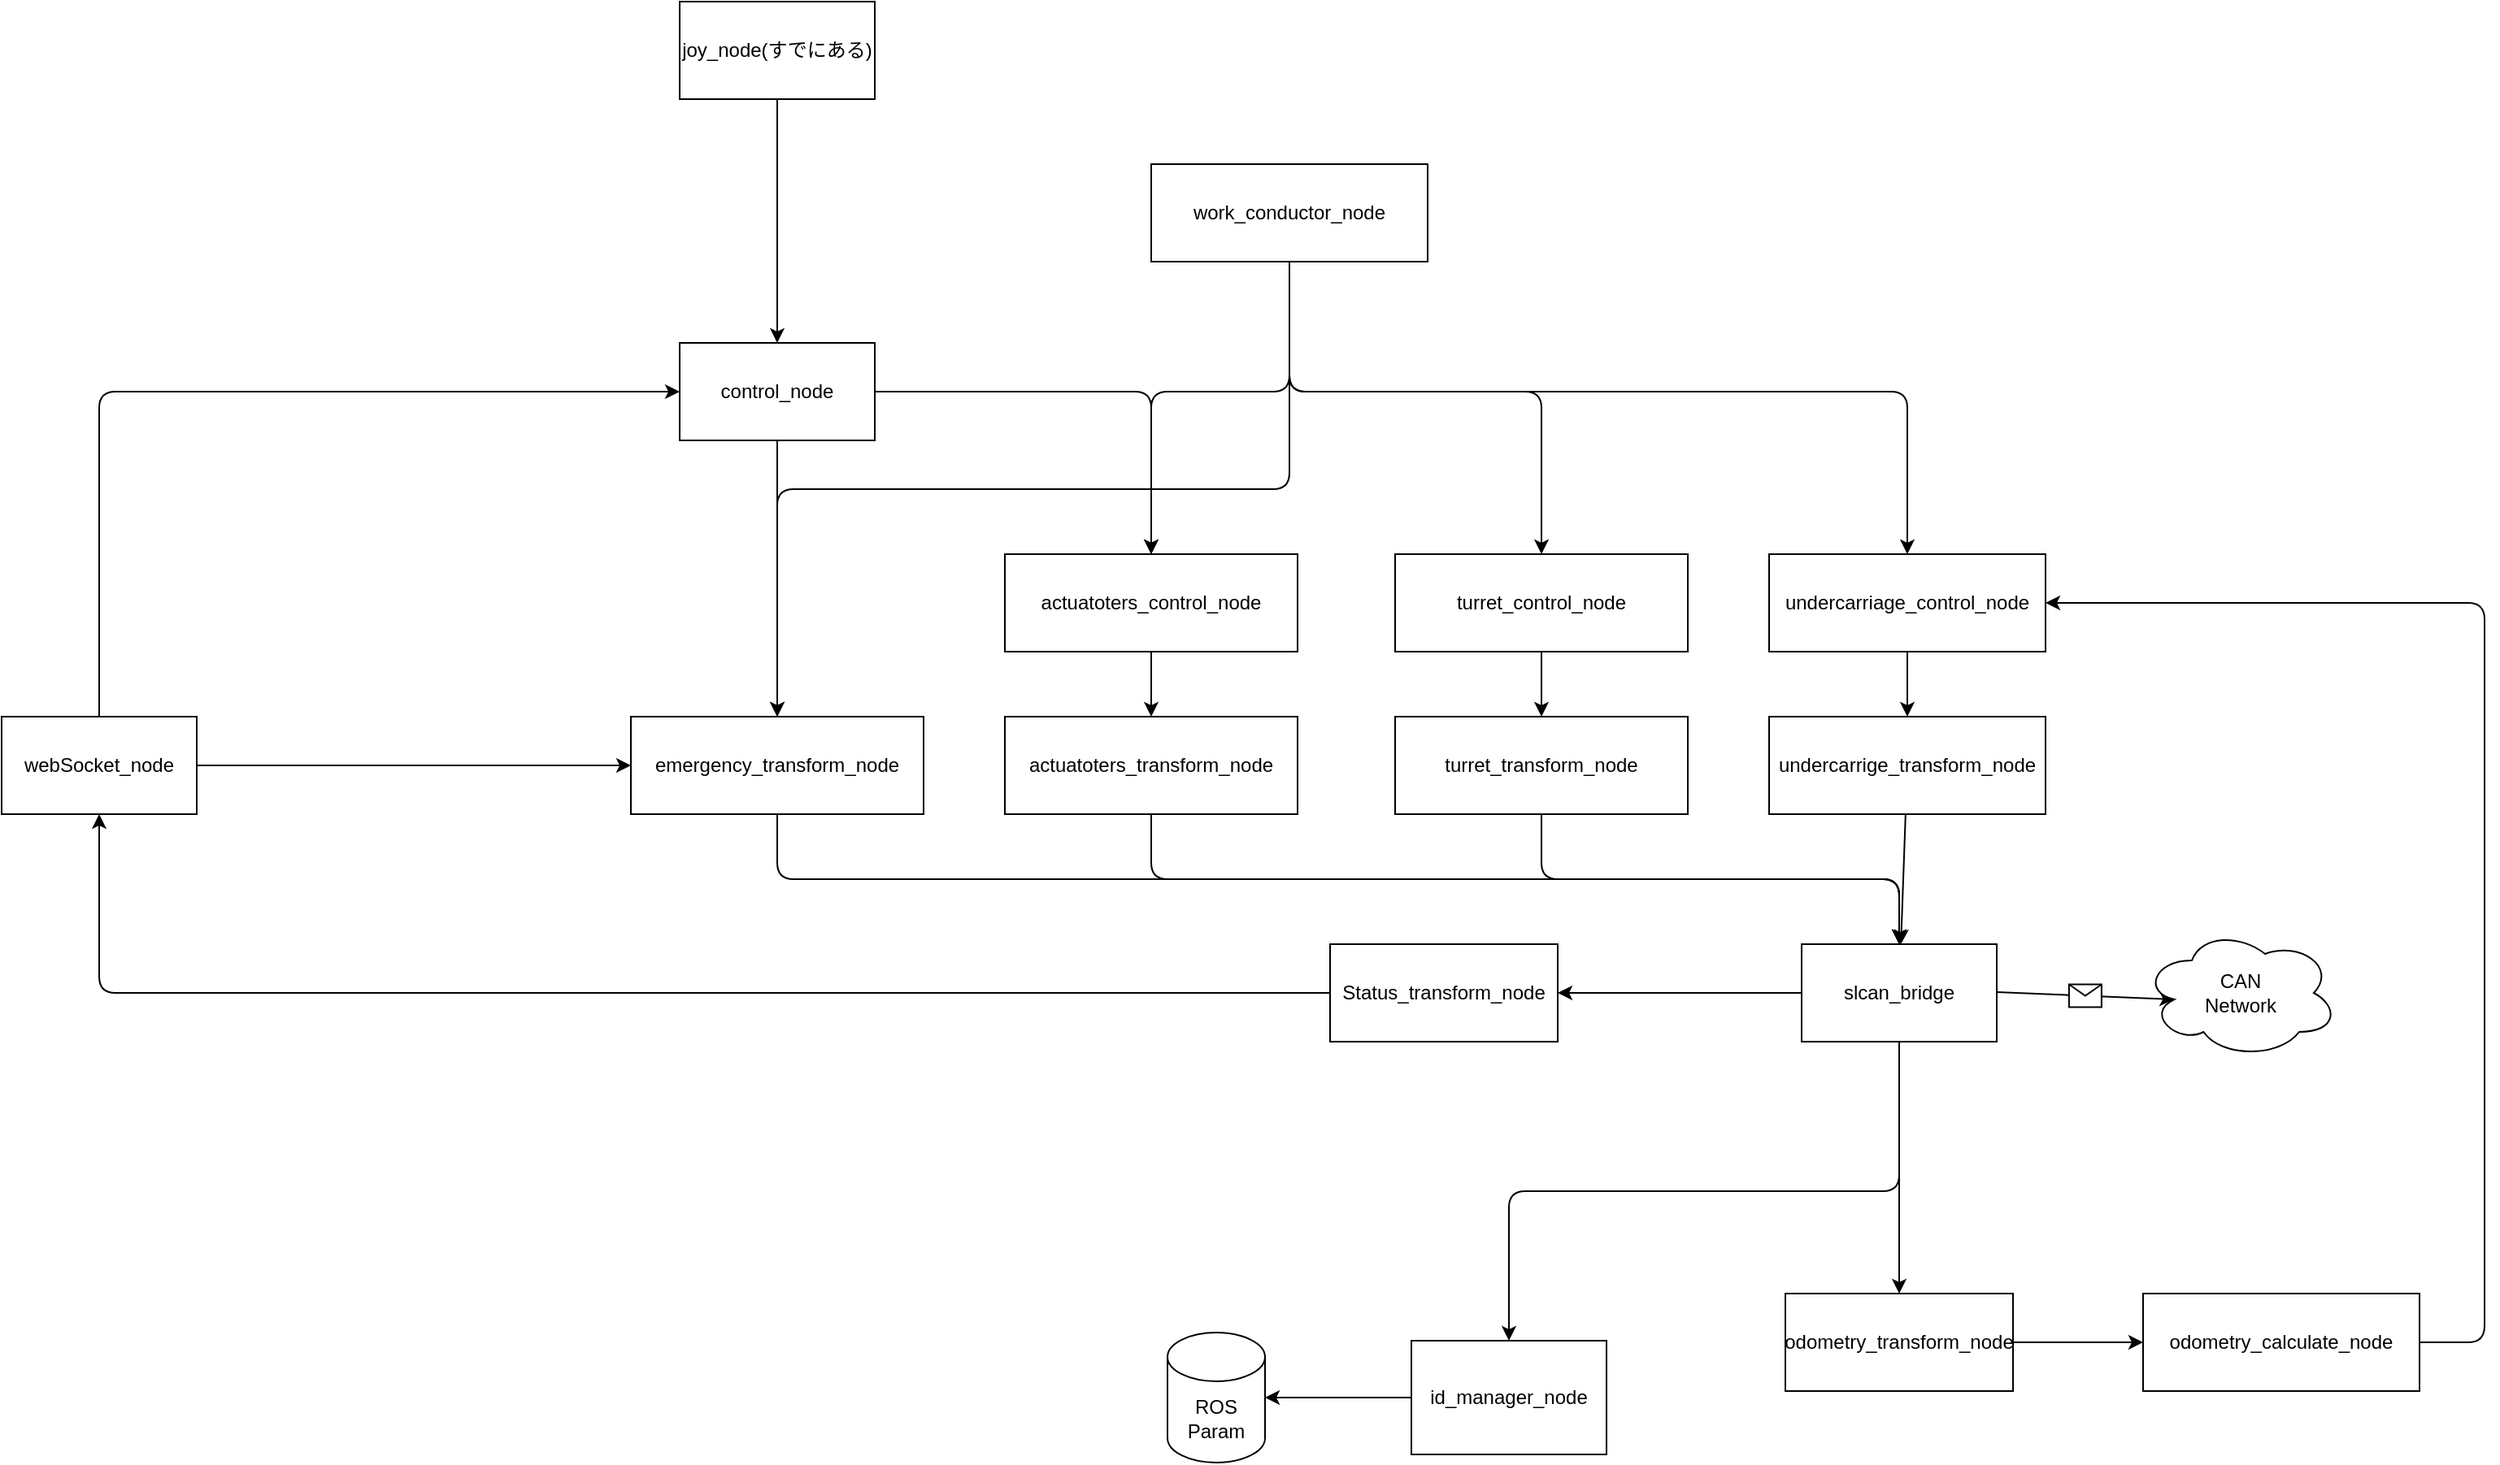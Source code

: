 <mxfile>
    <diagram id="aY2pUV-jQ6ZrbIyPdu9o" name="ページ1">
        <mxGraphModel dx="1945" dy="1529" grid="1" gridSize="10" guides="1" tooltips="1" connect="1" arrows="1" fold="1" page="1" pageScale="1" pageWidth="827" pageHeight="1169" math="0" shadow="0">
            <root>
                <mxCell id="0"/>
                <mxCell id="1" parent="0"/>
                <mxCell id="2" value="slcan_bridge" style="rounded=0;whiteSpace=wrap;html=1;" parent="1" vertex="1">
                    <mxGeometry x="280" y="340" width="120" height="60" as="geometry"/>
                </mxCell>
                <mxCell id="3" value="" style="endArrow=classic;html=1;entryX=0.16;entryY=0.55;entryDx=0;entryDy=0;entryPerimeter=0;" parent="1" target="5" edge="1">
                    <mxGeometry relative="1" as="geometry">
                        <mxPoint x="400" y="369.5" as="sourcePoint"/>
                        <mxPoint x="500" y="369.5" as="targetPoint"/>
                    </mxGeometry>
                </mxCell>
                <mxCell id="4" value="" style="shape=message;html=1;outlineConnect=0;" parent="3" vertex="1">
                    <mxGeometry width="20" height="14" relative="1" as="geometry">
                        <mxPoint x="-10" y="-7" as="offset"/>
                    </mxGeometry>
                </mxCell>
                <mxCell id="5" value="CAN&lt;br&gt;Network" style="ellipse;shape=cloud;whiteSpace=wrap;html=1;" parent="1" vertex="1">
                    <mxGeometry x="490" y="330" width="120" height="80" as="geometry"/>
                </mxCell>
                <mxCell id="8" value="" style="edgeStyle=none;html=1;" parent="1" source="6" target="7" edge="1">
                    <mxGeometry relative="1" as="geometry"/>
                </mxCell>
                <mxCell id="6" value="undercarrige_transform_node" style="rounded=0;whiteSpace=wrap;html=1;" parent="1" vertex="1">
                    <mxGeometry x="260" y="200" width="170" height="60" as="geometry"/>
                </mxCell>
                <mxCell id="33" style="edgeStyle=orthogonalEdgeStyle;html=1;exitX=0.5;exitY=1;exitDx=0;exitDy=0;" parent="1" source="7" target="31" edge="1">
                    <mxGeometry relative="1" as="geometry"/>
                </mxCell>
                <mxCell id="49" style="edgeStyle=orthogonalEdgeStyle;html=1;exitX=0.5;exitY=1;exitDx=0;exitDy=0;" parent="1" source="7" target="47" edge="1">
                    <mxGeometry relative="1" as="geometry"/>
                </mxCell>
                <mxCell id="7" value="slcan_bridge" style="rounded=0;whiteSpace=wrap;html=1;" parent="1" vertex="1">
                    <mxGeometry x="280" y="340" width="120" height="60" as="geometry"/>
                </mxCell>
                <mxCell id="9" value="ROS Param" style="shape=cylinder3;whiteSpace=wrap;html=1;boundedLbl=1;backgroundOutline=1;size=15;" parent="1" vertex="1">
                    <mxGeometry x="-110" y="579" width="60" height="80" as="geometry"/>
                </mxCell>
                <mxCell id="13" style="edgeStyle=orthogonalEdgeStyle;html=1;exitX=0.5;exitY=1;exitDx=0;exitDy=0;entryX=0.5;entryY=0;entryDx=0;entryDy=0;" parent="1" source="12" target="7" edge="1">
                    <mxGeometry relative="1" as="geometry"/>
                </mxCell>
                <mxCell id="12" value="turret_transform_node" style="rounded=0;whiteSpace=wrap;html=1;" parent="1" vertex="1">
                    <mxGeometry x="30" y="200" width="180" height="60" as="geometry"/>
                </mxCell>
                <mxCell id="41" style="edgeStyle=orthogonalEdgeStyle;html=1;exitX=0.5;exitY=1;exitDx=0;exitDy=0;entryX=0.5;entryY=0;entryDx=0;entryDy=0;" parent="1" source="14" target="12" edge="1">
                    <mxGeometry relative="1" as="geometry"/>
                </mxCell>
                <mxCell id="14" value="turret_control_node" style="rounded=0;whiteSpace=wrap;html=1;" parent="1" vertex="1">
                    <mxGeometry x="30" y="100" width="180" height="60" as="geometry"/>
                </mxCell>
                <mxCell id="16" style="edgeStyle=none;html=1;exitX=0.5;exitY=1;exitDx=0;exitDy=0;entryX=0.5;entryY=0;entryDx=0;entryDy=0;" parent="1" source="15" target="6" edge="1">
                    <mxGeometry relative="1" as="geometry"/>
                </mxCell>
                <mxCell id="15" value="undercarriage_control_node" style="rounded=0;whiteSpace=wrap;html=1;" parent="1" vertex="1">
                    <mxGeometry x="260" y="100" width="170" height="60" as="geometry"/>
                </mxCell>
                <mxCell id="17" value="" style="endArrow=classic;html=1;exitX=0;exitY=0.5;exitDx=0;exitDy=0;" parent="1" source="7" target="18" edge="1">
                    <mxGeometry width="50" height="50" relative="1" as="geometry">
                        <mxPoint x="150" y="400" as="sourcePoint"/>
                        <mxPoint x="120" y="370" as="targetPoint"/>
                    </mxGeometry>
                </mxCell>
                <mxCell id="46" style="edgeStyle=orthogonalEdgeStyle;html=1;exitX=0;exitY=0.5;exitDx=0;exitDy=0;entryX=0.5;entryY=1;entryDx=0;entryDy=0;" parent="1" source="18" target="26" edge="1">
                    <mxGeometry relative="1" as="geometry"/>
                </mxCell>
                <mxCell id="18" value="Status_transform_node" style="rounded=0;whiteSpace=wrap;html=1;" parent="1" vertex="1">
                    <mxGeometry x="-10" y="340" width="140" height="60" as="geometry"/>
                </mxCell>
                <mxCell id="39" style="edgeStyle=orthogonalEdgeStyle;html=1;exitX=1;exitY=0.5;exitDx=0;exitDy=0;entryX=0.5;entryY=0;entryDx=0;entryDy=0;" parent="1" source="22" target="37" edge="1">
                    <mxGeometry relative="1" as="geometry"/>
                </mxCell>
                <mxCell id="44" style="edgeStyle=orthogonalEdgeStyle;html=1;exitX=0.5;exitY=1;exitDx=0;exitDy=0;entryX=0.5;entryY=0;entryDx=0;entryDy=0;" parent="1" source="22" target="42" edge="1">
                    <mxGeometry relative="1" as="geometry"/>
                </mxCell>
                <mxCell id="22" value="control_node" style="rounded=0;whiteSpace=wrap;html=1;" parent="1" vertex="1">
                    <mxGeometry x="-410" y="-30" width="120" height="60" as="geometry"/>
                </mxCell>
                <mxCell id="27" style="edgeStyle=orthogonalEdgeStyle;html=1;exitX=0.5;exitY=0;exitDx=0;exitDy=0;entryX=0;entryY=0.5;entryDx=0;entryDy=0;" parent="1" source="26" target="22" edge="1">
                    <mxGeometry relative="1" as="geometry">
                        <mxPoint x="-210" y="70" as="targetPoint"/>
                    </mxGeometry>
                </mxCell>
                <mxCell id="45" style="edgeStyle=orthogonalEdgeStyle;html=1;exitX=1;exitY=0.5;exitDx=0;exitDy=0;entryX=0;entryY=0.5;entryDx=0;entryDy=0;" parent="1" source="26" target="42" edge="1">
                    <mxGeometry relative="1" as="geometry"/>
                </mxCell>
                <mxCell id="26" value="webSocket_node" style="rounded=0;whiteSpace=wrap;html=1;" parent="1" vertex="1">
                    <mxGeometry x="-827" y="200" width="120" height="60" as="geometry"/>
                </mxCell>
                <mxCell id="30" style="edgeStyle=orthogonalEdgeStyle;html=1;exitX=0.5;exitY=1;exitDx=0;exitDy=0;entryX=0.5;entryY=0;entryDx=0;entryDy=0;" parent="1" source="29" target="22" edge="1">
                    <mxGeometry relative="1" as="geometry"/>
                </mxCell>
                <mxCell id="29" value="joy_node(すでにある)" style="rounded=0;whiteSpace=wrap;html=1;" parent="1" vertex="1">
                    <mxGeometry x="-410" y="-240" width="120" height="60" as="geometry"/>
                </mxCell>
                <mxCell id="34" style="edgeStyle=orthogonalEdgeStyle;html=1;exitX=0;exitY=0.5;exitDx=0;exitDy=0;entryX=1;entryY=0.5;entryDx=0;entryDy=0;entryPerimeter=0;" parent="1" source="31" target="9" edge="1">
                    <mxGeometry relative="1" as="geometry">
                        <mxPoint x="390" y="624" as="targetPoint"/>
                    </mxGeometry>
                </mxCell>
                <mxCell id="31" value="id_manager_node" style="rounded=0;whiteSpace=wrap;html=1;" parent="1" vertex="1">
                    <mxGeometry x="40" y="584" width="120" height="70" as="geometry"/>
                </mxCell>
                <mxCell id="38" style="edgeStyle=orthogonalEdgeStyle;html=1;exitX=0.5;exitY=1;exitDx=0;exitDy=0;entryX=0.5;entryY=0;entryDx=0;entryDy=0;" parent="1" source="35" target="7" edge="1">
                    <mxGeometry relative="1" as="geometry"/>
                </mxCell>
                <mxCell id="35" value="actuatoters_transform_node" style="rounded=0;whiteSpace=wrap;html=1;" parent="1" vertex="1">
                    <mxGeometry x="-210" y="200" width="180" height="60" as="geometry"/>
                </mxCell>
                <mxCell id="40" style="edgeStyle=orthogonalEdgeStyle;html=1;exitX=0.5;exitY=1;exitDx=0;exitDy=0;entryX=0.5;entryY=0;entryDx=0;entryDy=0;" parent="1" source="37" target="35" edge="1">
                    <mxGeometry relative="1" as="geometry"/>
                </mxCell>
                <mxCell id="37" value="actuatoters_control_node" style="rounded=0;whiteSpace=wrap;html=1;" parent="1" vertex="1">
                    <mxGeometry x="-210" y="100" width="180" height="60" as="geometry"/>
                </mxCell>
                <mxCell id="43" style="edgeStyle=orthogonalEdgeStyle;html=1;exitX=0.5;exitY=1;exitDx=0;exitDy=0;entryX=0.5;entryY=0;entryDx=0;entryDy=0;" parent="1" source="42" target="7" edge="1">
                    <mxGeometry relative="1" as="geometry"/>
                </mxCell>
                <mxCell id="42" value="emergency_transform_node" style="rounded=0;whiteSpace=wrap;html=1;" parent="1" vertex="1">
                    <mxGeometry x="-440" y="200" width="180" height="60" as="geometry"/>
                </mxCell>
                <mxCell id="63" style="edgeStyle=orthogonalEdgeStyle;html=1;exitX=1;exitY=0.5;exitDx=0;exitDy=0;entryX=0;entryY=0.5;entryDx=0;entryDy=0;" edge="1" parent="1" source="47" target="62">
                    <mxGeometry relative="1" as="geometry"/>
                </mxCell>
                <mxCell id="47" value="odometry_transform_node" style="rounded=0;whiteSpace=wrap;html=1;" parent="1" vertex="1">
                    <mxGeometry x="270" y="555" width="140" height="60" as="geometry"/>
                </mxCell>
                <mxCell id="61" style="edgeStyle=orthogonalEdgeStyle;html=1;exitX=0.5;exitY=1;exitDx=0;exitDy=0;entryX=0.5;entryY=0;entryDx=0;entryDy=0;" parent="1" source="58" target="15" edge="1">
                    <mxGeometry relative="1" as="geometry">
                        <Array as="points">
                            <mxPoint x="-35"/>
                            <mxPoint x="345"/>
                        </Array>
                    </mxGeometry>
                </mxCell>
                <mxCell id="66" style="edgeStyle=orthogonalEdgeStyle;html=1;exitX=0.5;exitY=1;exitDx=0;exitDy=0;entryX=0.5;entryY=0;entryDx=0;entryDy=0;" edge="1" parent="1" source="58" target="14">
                    <mxGeometry relative="1" as="geometry">
                        <Array as="points">
                            <mxPoint x="-35"/>
                            <mxPoint x="120"/>
                        </Array>
                    </mxGeometry>
                </mxCell>
                <mxCell id="67" style="edgeStyle=orthogonalEdgeStyle;html=1;exitX=0.5;exitY=1;exitDx=0;exitDy=0;entryX=0.5;entryY=0;entryDx=0;entryDy=0;" edge="1" parent="1" source="58" target="37">
                    <mxGeometry relative="1" as="geometry">
                        <Array as="points">
                            <mxPoint x="-35"/>
                            <mxPoint x="-120"/>
                        </Array>
                    </mxGeometry>
                </mxCell>
                <mxCell id="68" style="edgeStyle=orthogonalEdgeStyle;html=1;exitX=0.5;exitY=1;exitDx=0;exitDy=0;" edge="1" parent="1" source="58" target="42">
                    <mxGeometry relative="1" as="geometry">
                        <Array as="points">
                            <mxPoint x="-35" y="60"/>
                            <mxPoint x="-350" y="60"/>
                        </Array>
                    </mxGeometry>
                </mxCell>
                <mxCell id="58" value="work_conductor_node" style="rounded=0;whiteSpace=wrap;html=1;" parent="1" vertex="1">
                    <mxGeometry x="-120" y="-140" width="170" height="60" as="geometry"/>
                </mxCell>
                <mxCell id="65" style="edgeStyle=orthogonalEdgeStyle;html=1;exitX=1;exitY=0.5;exitDx=0;exitDy=0;entryX=1;entryY=0.5;entryDx=0;entryDy=0;" edge="1" parent="1" source="62" target="15">
                    <mxGeometry relative="1" as="geometry">
                        <Array as="points">
                            <mxPoint x="700" y="585"/>
                            <mxPoint x="700" y="130"/>
                        </Array>
                    </mxGeometry>
                </mxCell>
                <mxCell id="62" value="odometry_calculate_node" style="rounded=0;whiteSpace=wrap;html=1;" vertex="1" parent="1">
                    <mxGeometry x="490" y="555" width="170" height="60" as="geometry"/>
                </mxCell>
            </root>
        </mxGraphModel>
    </diagram>
</mxfile>